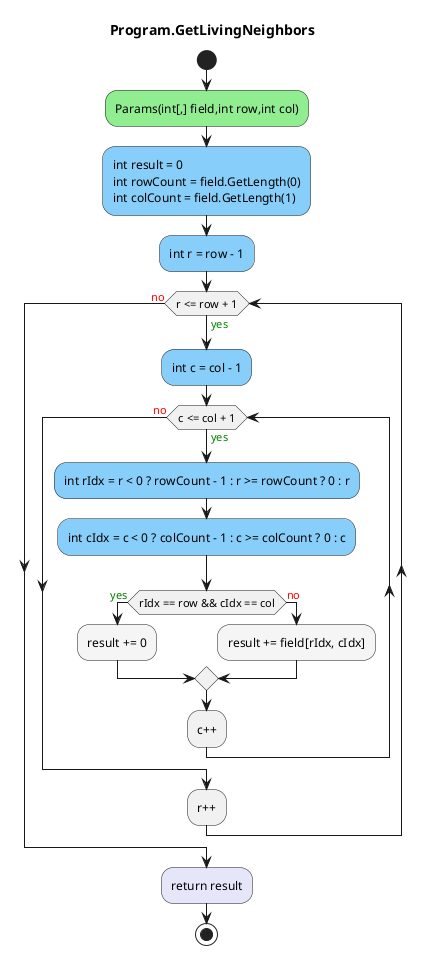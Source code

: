 @startuml Program.GetLivingNeighbors
title Program.GetLivingNeighbors
start
#LightGreen:Params(int[,] field,int row,int col);
#LightSkyBlue:int result = 0
int rowCount = field.GetLength(0)
int colCount = field.GetLength(1);
#LightSkyBlue:int r = row - 1;
while (r <= row + 1) is (<color:green>yes)
    #LightSkyBlue:int c = col - 1;
    while (c <= col + 1) is (<color:green>yes)
        #LightSkyBlue:int rIdx = r < 0 ? rowCount - 1 : r >= rowCount ? 0 : r;
        #LightSkyBlue:int cIdx = c < 0 ? colCount - 1 : c >= colCount ? 0 : c;
        if (rIdx == row && cIdx == col) then (<color:green>yes)
          #WhiteSmoke:result += 0;
          else (<color:red>no)
            #WhiteSmoke:result += field[rIdx, cIdx];
        endif
    :c++;
    endwhile (<color:red>no)
:r++;
endwhile (<color:red>no)
#Lavender:return result;
stop
@enduml
